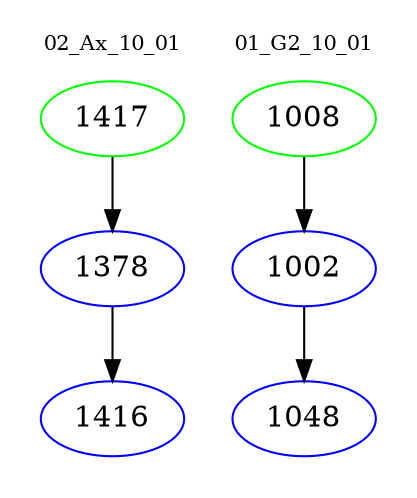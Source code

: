 digraph{
subgraph cluster_0 {
color = white
label = "02_Ax_10_01";
fontsize=10;
T0_1417 [label="1417", color="green"]
T0_1417 -> T0_1378 [color="black"]
T0_1378 [label="1378", color="blue"]
T0_1378 -> T0_1416 [color="black"]
T0_1416 [label="1416", color="blue"]
}
subgraph cluster_1 {
color = white
label = "01_G2_10_01";
fontsize=10;
T1_1008 [label="1008", color="green"]
T1_1008 -> T1_1002 [color="black"]
T1_1002 [label="1002", color="blue"]
T1_1002 -> T1_1048 [color="black"]
T1_1048 [label="1048", color="blue"]
}
}
